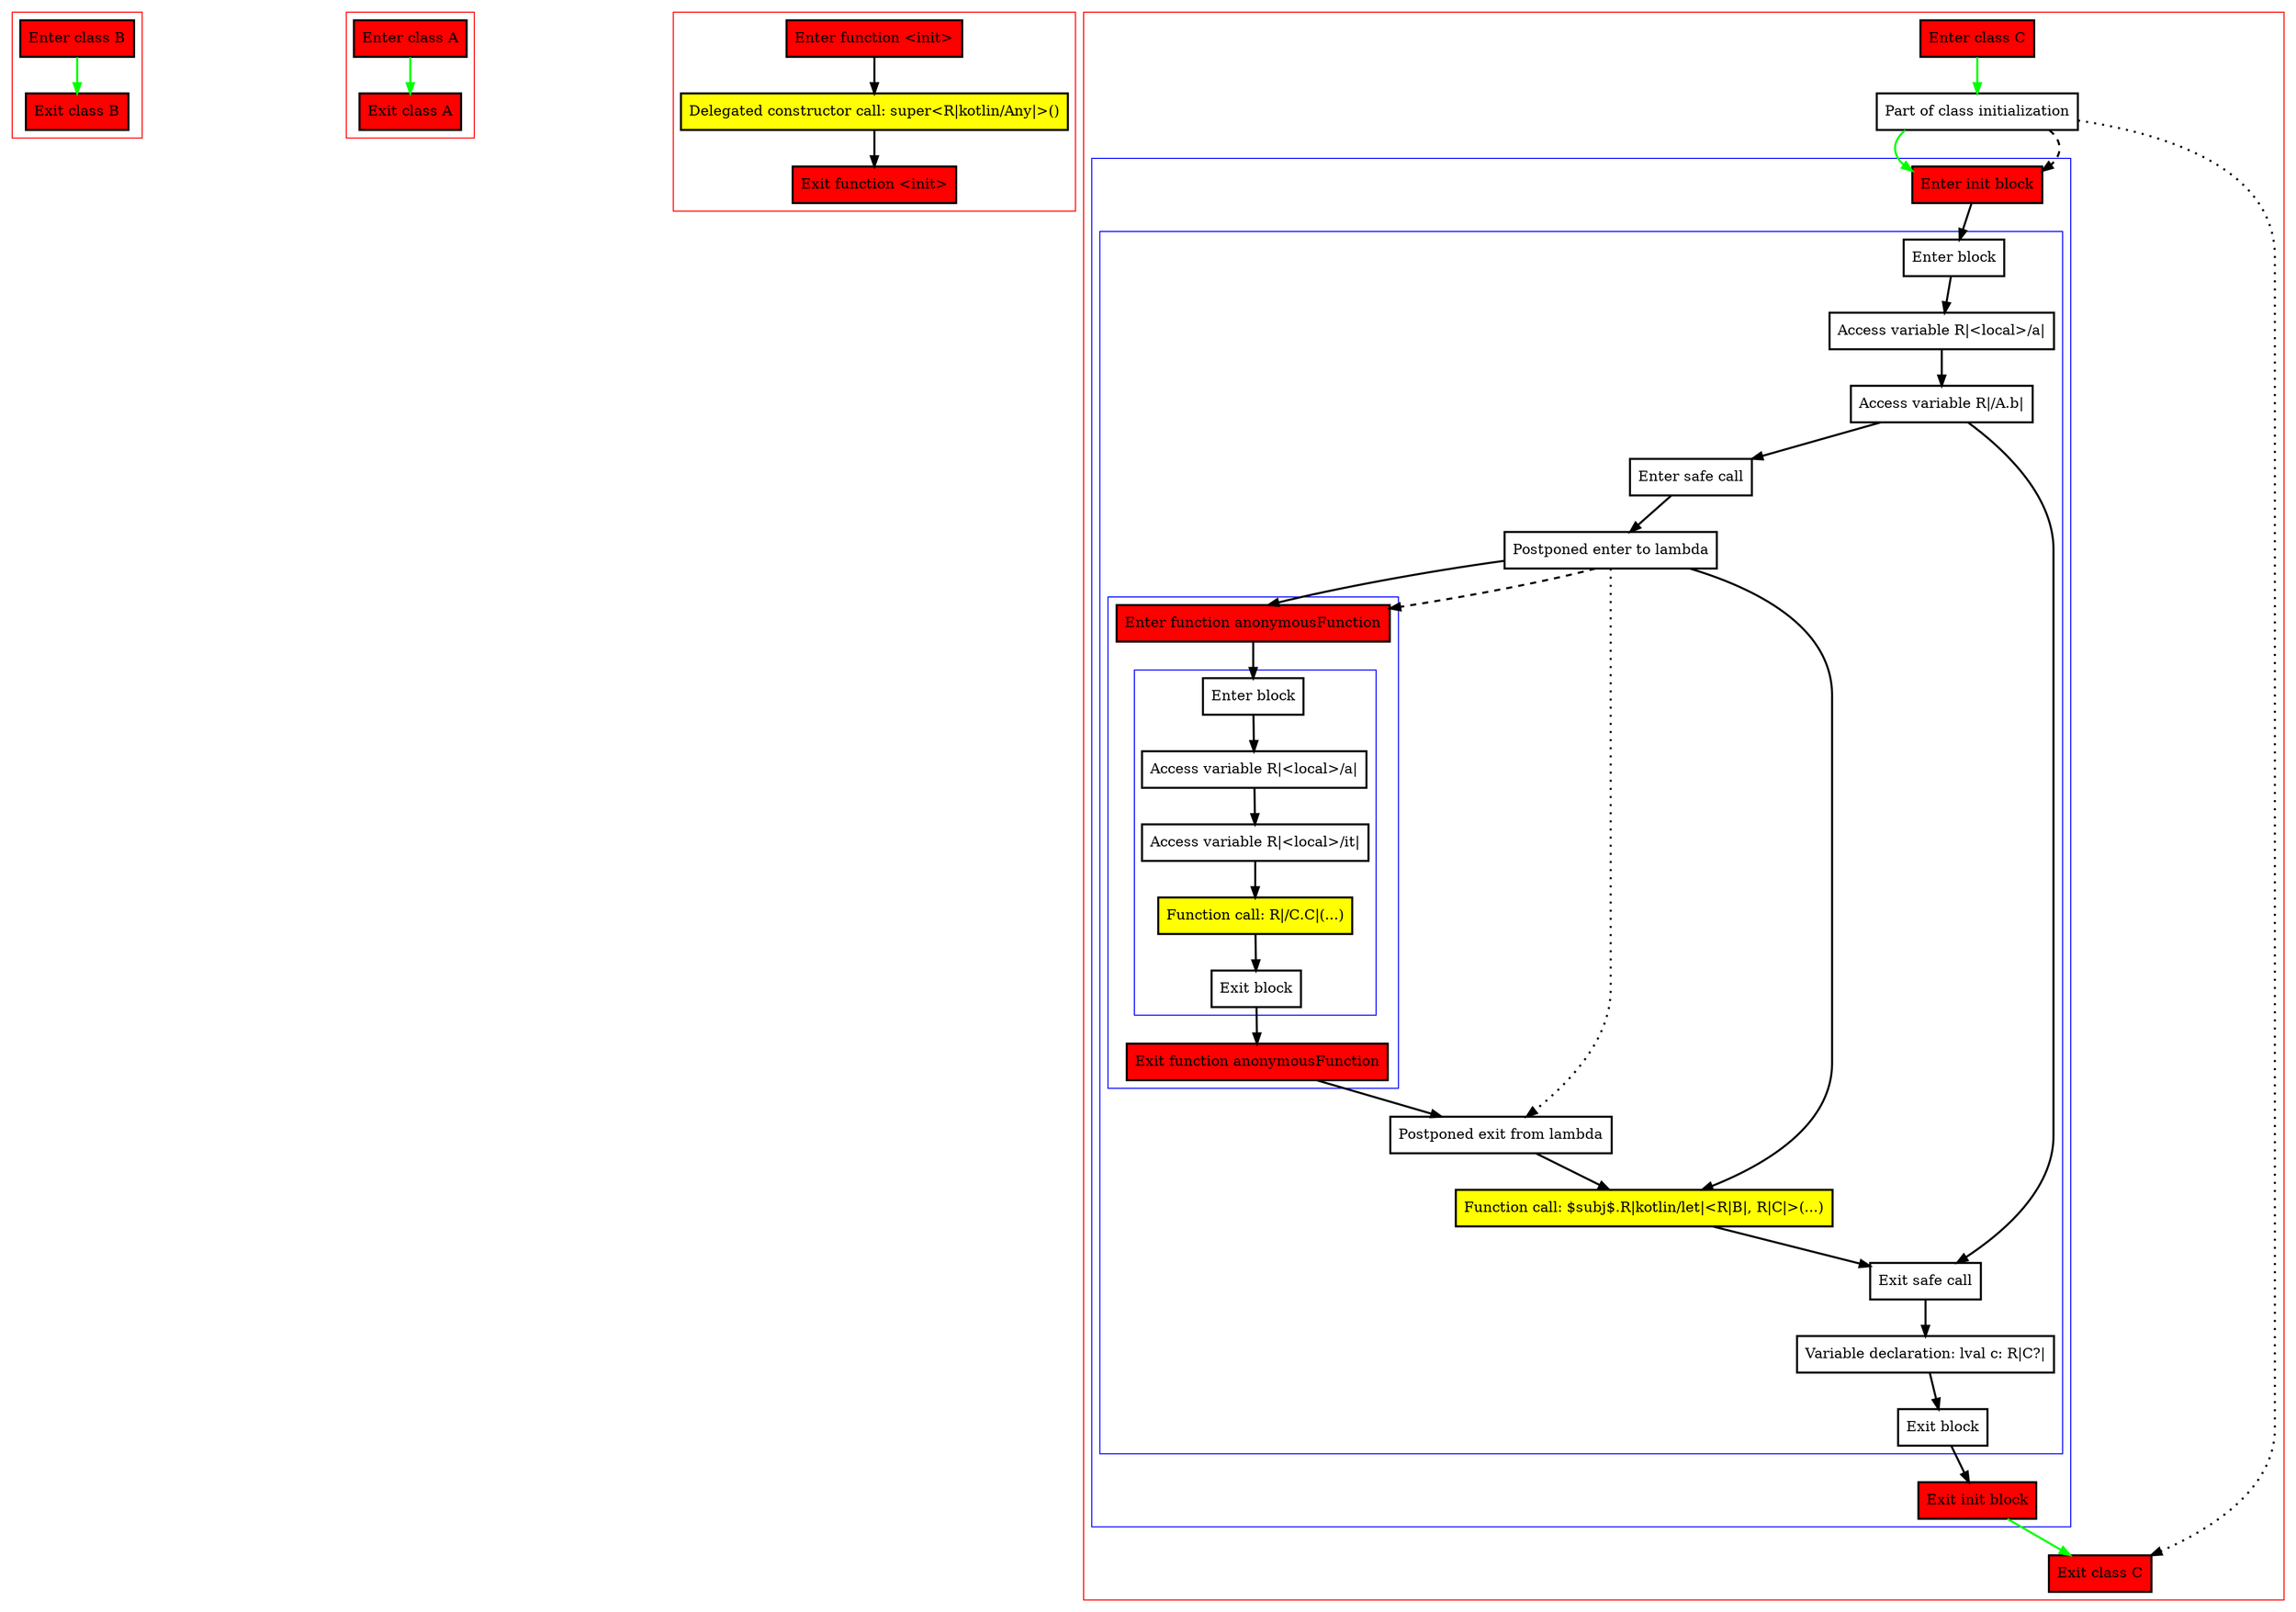digraph initBlockAndInPlaceLambda_kt {
    graph [nodesep=3]
    node [shape=box penwidth=2]
    edge [penwidth=2]

    subgraph cluster_0 {
        color=red
        0 [label="Enter class B" style="filled" fillcolor=red];
        1 [label="Exit class B" style="filled" fillcolor=red];
    }
    0 -> {1} [color=green];

    subgraph cluster_1 {
        color=red
        2 [label="Enter class A" style="filled" fillcolor=red];
        3 [label="Exit class A" style="filled" fillcolor=red];
    }
    2 -> {3} [color=green];

    subgraph cluster_2 {
        color=red
        4 [label="Enter function <init>" style="filled" fillcolor=red];
        5 [label="Delegated constructor call: super<R|kotlin/Any|>()" style="filled" fillcolor=yellow];
        6 [label="Exit function <init>" style="filled" fillcolor=red];
    }
    4 -> {5};
    5 -> {6};

    subgraph cluster_3 {
        color=red
        26 [label="Enter class C" style="filled" fillcolor=red];
        27 [label="Part of class initialization"];
        subgraph cluster_4 {
            color=blue
            7 [label="Enter init block" style="filled" fillcolor=red];
            subgraph cluster_5 {
                color=blue
                8 [label="Enter block"];
                9 [label="Access variable R|<local>/a|"];
                10 [label="Access variable R|/A.b|"];
                11 [label="Enter safe call"];
                12 [label="Postponed enter to lambda"];
                subgraph cluster_6 {
                    color=blue
                    19 [label="Enter function anonymousFunction" style="filled" fillcolor=red];
                    subgraph cluster_7 {
                        color=blue
                        20 [label="Enter block"];
                        21 [label="Access variable R|<local>/a|"];
                        22 [label="Access variable R|<local>/it|"];
                        23 [label="Function call: R|/C.C|(...)" style="filled" fillcolor=yellow];
                        24 [label="Exit block"];
                    }
                    25 [label="Exit function anonymousFunction" style="filled" fillcolor=red];
                }
                13 [label="Postponed exit from lambda"];
                14 [label="Function call: $subj$.R|kotlin/let|<R|B|, R|C|>(...)" style="filled" fillcolor=yellow];
                15 [label="Exit safe call"];
                16 [label="Variable declaration: lval c: R|C?|"];
                17 [label="Exit block"];
            }
            18 [label="Exit init block" style="filled" fillcolor=red];
        }
        28 [label="Exit class C" style="filled" fillcolor=red];
    }
    26 -> {27} [color=green];
    27 -> {7} [color=green];
    27 -> {28} [style=dotted];
    27 -> {7} [style=dashed];
    7 -> {8};
    8 -> {9};
    9 -> {10};
    10 -> {11 15};
    11 -> {12};
    12 -> {14 19};
    12 -> {13} [style=dotted];
    12 -> {19} [style=dashed];
    13 -> {14};
    14 -> {15};
    15 -> {16};
    16 -> {17};
    17 -> {18};
    18 -> {28} [color=green];
    19 -> {20};
    20 -> {21};
    21 -> {22};
    22 -> {23};
    23 -> {24};
    24 -> {25};
    25 -> {13};

}
